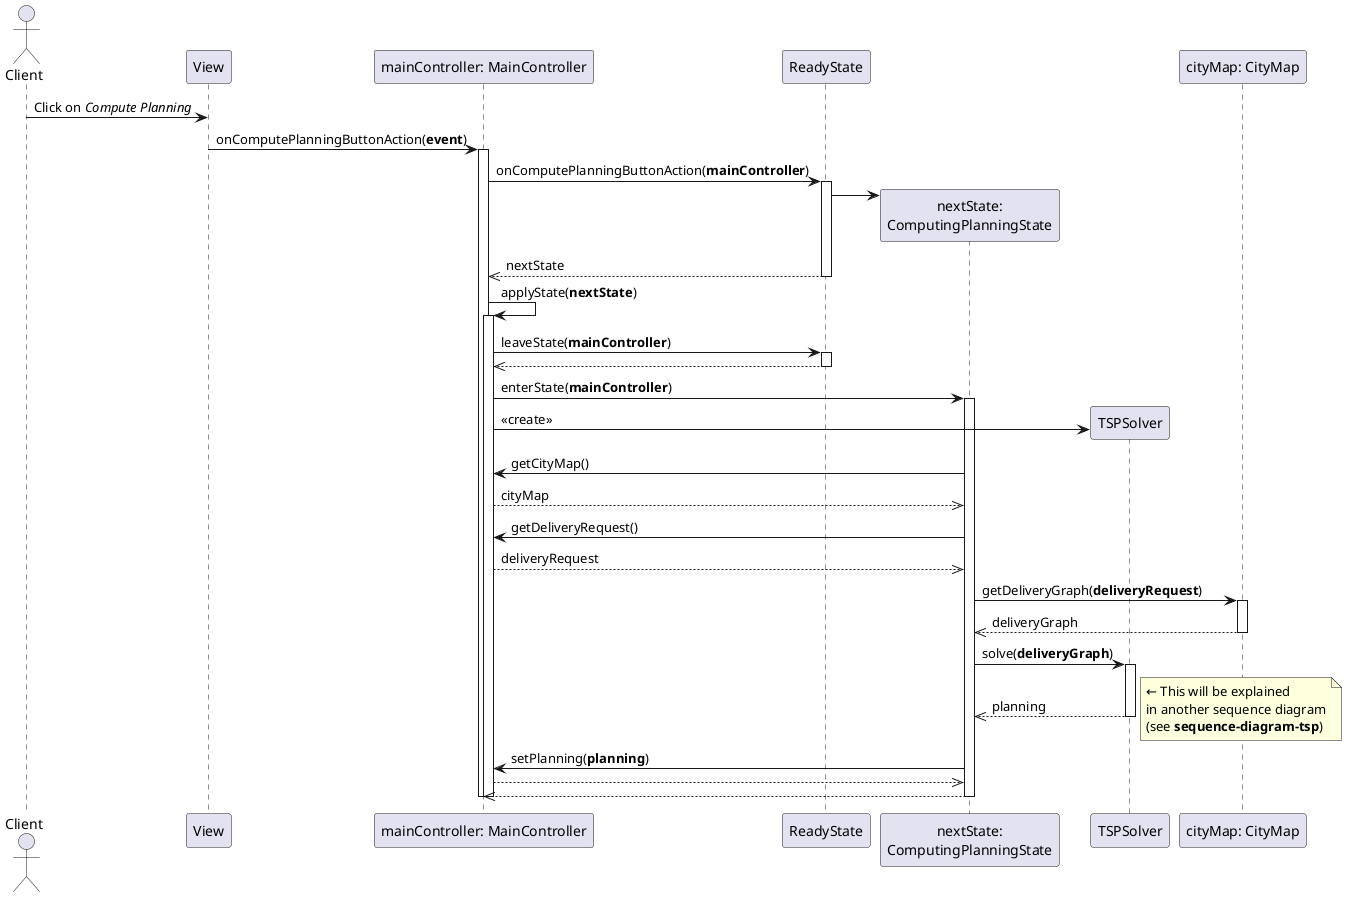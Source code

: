 @startuml
actor Client as Cli
participant View as V
participant "mainController: MainController" as C
participant ReadyState as RS
participant "nextState:\nComputingPlanningState" as CPS
participant TSPSolver as TSP
participant "cityMap: CityMap" as CM

Cli -> V : Click on //Compute Planning//
V -> C : onComputePlanningButtonAction(**event**)
activate C
C -> RS : onComputePlanningButtonAction(**mainController**)
activate RS

create CPS
RS -> CPS
C <<-- RS: nextState
deactivate RS

C -> C: applyState(**nextState**)
activate C
C -> RS: leaveState(**mainController**)
activate RS
C <<-- RS
deactivate RS

C -> CPS: enterState(**mainController**)
activate CPS
    create TSP
    C -> TSP: <<create>>

    C <- CPS: getCityMap()
    C -->> CPS: cityMap
    C <- CPS: getDeliveryRequest()
    C -->> CPS: deliveryRequest

    CPS -> CM: getDeliveryGraph(**deliveryRequest**)
    activate CM

    CPS <<-- CM: deliveryGraph
    deactivate CM

    CPS -> TSP: solve(**deliveryGraph**)
    activate TSP
    CPS <<-- TSP: planning
    note right: ← This will be explained\nin another sequence diagram\n(see **sequence-diagram-tsp**)
    deactivate TSP

    C <- CPS: setPlanning(**planning**)
    C -->> CPS

    C <<-- CPS
deactivate CPS
deactivate C
deactivate C

@enduml
